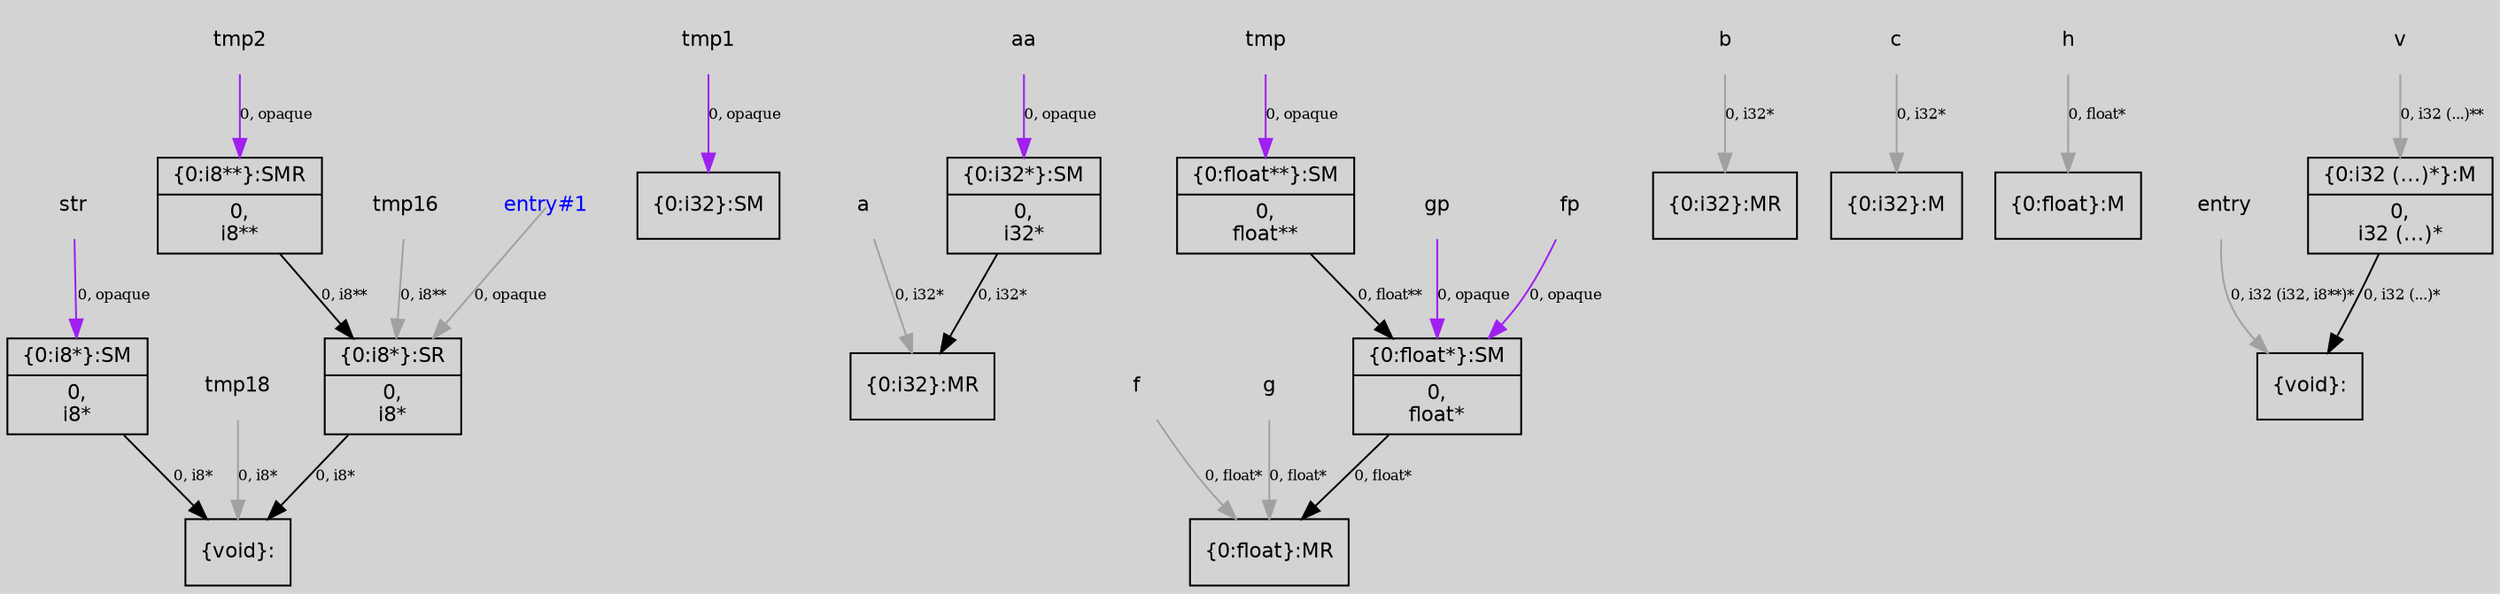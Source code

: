 digraph unnamed {
	graph [center=true, ratio=true, bgcolor=lightgray, fontname=Helvetica];
	node  [fontname=Helvetica, fontsize=11];

	Node0x32085d0 [shape=record,label="{\{0:i8*\}:SR|{<s0>0,\ni8*}}"];
	Node0x3208d70 [shape=record,label="{\{0:i32\}:SM}"];
	Node0x3208ad0 [shape=record,label="{\{0:i8**\}:SMR|{<s0>0,\ni8**}}"];
	Node0x3208bd0 [shape=record,label="{\{0:i32*\}:SM|{<s0>0,\ni32*}}"];
	Node0x32092c0 [shape=record,label="{\{0:float*\}:SM|{<s0>0,\nfloat*}}"];
	Node0x3209390 [shape=record,label="{\{0:float**\}:SM|{<s0>0,\nfloat**}}"];
	Node0x3209480 [shape=record,label="{\{0:i8*\}:SM|{<s0>0,\ni8*}}"];
	Node0x320aa40 [shape=record,label="{\{0:i32\}:MR}"];
	Node0x320acc0 [shape=record,label="{\{0:i32\}:MR}"];
	Node0x320ae40 [shape=record,label="{\{0:i32\}:M}"];
	Node0x320b120 [shape=record,label="{\{0:float\}:MR}"];
	Node0x320b3e0 [shape=record,label="{\{0:float\}:M}"];
	Node0x320b480 [shape=record,label="{\{0:i32 (...)*\}:M|{<s0>0,\ni32 (...)*}}"];
	Node0x320b590 [shape=record,label="{\{void\}:}"];
	Node0x320bbd0 [shape=record,label="{\{void\}:}"];
	Node0x31f94a8[ shape=plaintext, label ="gp"];
	Node0x31f94a8 -> Node0x32092c0[arrowtail=tee,label="0, opaque",fontsize=8,color=purple];
	Node0x31f7bd8[ shape=plaintext, label ="c"];
	Node0x31f7bd8 -> Node0x320ae40[arrowtail=tee,label="0, i32*",fontsize=8,color=gray63];
	Node0x31f9418[ shape=plaintext, label ="fp"];
	Node0x31f9418 -> Node0x32092c0[arrowtail=tee,label="0, opaque",fontsize=8,color=purple];
	Node0x31f7b18[ shape=plaintext, label ="b"];
	Node0x31f7b18 -> Node0x320acc0[arrowtail=tee,label="0, i32*",fontsize=8,color=gray63];
	Node0x31f84e8[ shape=plaintext, label ="f"];
	Node0x31f84e8 -> Node0x320b120[arrowtail=tee,label="0, float*",fontsize=8,color=gray63];
	Node0x31fa848[ shape=plaintext, label ="tmp16"];
	Node0x31fa848 -> Node0x32085d0[arrowtail=tee,label="0, i8**",fontsize=8,color=gray63];
	Node0x31f8d78[ shape=plaintext, label ="v"];
	Node0x31f8d78 -> Node0x320b480[arrowtail=tee,label="0, i32 (...)**",fontsize=8,color=gray63];
	Node0x31f9998[ shape=plaintext, label ="tmp18"];
	Node0x31f9998 -> Node0x320bbd0[arrowtail=tee,label="0, i8*",fontsize=8,color=gray63];
	Node0x31f95c8[ shape=plaintext, label ="str"];
	Node0x31f95c8 -> Node0x3209480[arrowtail=tee,label="0, opaque",fontsize=8,color=purple];
	Node0x31f85a8[ shape=plaintext, label ="g"];
	Node0x31f85a8 -> Node0x320b120[arrowtail=tee,label="0, float*",fontsize=8,color=gray63];
	Node0x31f9538[ shape=plaintext, label ="tmp"];
	Node0x31f9538 -> Node0x3209390[arrowtail=tee,label="0, opaque",fontsize=8,color=purple];
	Node0x31f6148[ shape=plaintext, label ="a"];
	Node0x31f6148 -> Node0x320aa40[arrowtail=tee,label="0, i32*",fontsize=8,color=gray63];
	Node0x31f8668[ shape=plaintext, label ="h"];
	Node0x31f8668 -> Node0x320b3e0[arrowtail=tee,label="0, float*",fontsize=8,color=gray63];
	Node0x31f92f8[ shape=plaintext, label ="tmp2"];
	Node0x31f92f8 -> Node0x3208ad0[arrowtail=tee,label="0, opaque",fontsize=8,color=purple];
	Node0x31f9248[ shape=plaintext, label ="tmp1"];
	Node0x31f9248 -> Node0x3208d70[arrowtail=tee,label="0, opaque",fontsize=8,color=purple];
	Node0x31f8e88[ shape=plaintext, label ="entry"];
	Node0x31f8e88 -> Node0x320b590[arrowtail=tee,label="0, i32 (i32, i8**)*",fontsize=8,color=gray63];
	Node0x31f9388[ shape=plaintext, label ="aa"];
	Node0x31f9388 -> Node0x3208bd0[arrowtail=tee,label="0, opaque",fontsize=8,color=purple];
	Node0x31f9020[ shape=plaintext,fontcolor=blue, label ="entry#1"];
	Node0x31f9020 -> Node0x32085d0[tailclip=false,color=gray63,label="0, opaque",fontsize=8];
	Node0x32085d0 -> Node0x320bbd0[arrowtail=tee,label="0, i8*",fontsize=8];
	Node0x3208ad0 -> Node0x32085d0[arrowtail=tee,label="0, i8**",fontsize=8];
	Node0x3208bd0 -> Node0x320aa40[arrowtail=tee,label="0, i32*",fontsize=8];
	Node0x32092c0 -> Node0x320b120[arrowtail=tee,label="0, float*",fontsize=8];
	Node0x3209390 -> Node0x32092c0[arrowtail=tee,label="0, float**",fontsize=8];
	Node0x3209480 -> Node0x320bbd0[arrowtail=tee,label="0, i8*",fontsize=8];
	Node0x320b480 -> Node0x320b590[arrowtail=tee,label="0, i32 (...)*",fontsize=8];
}

